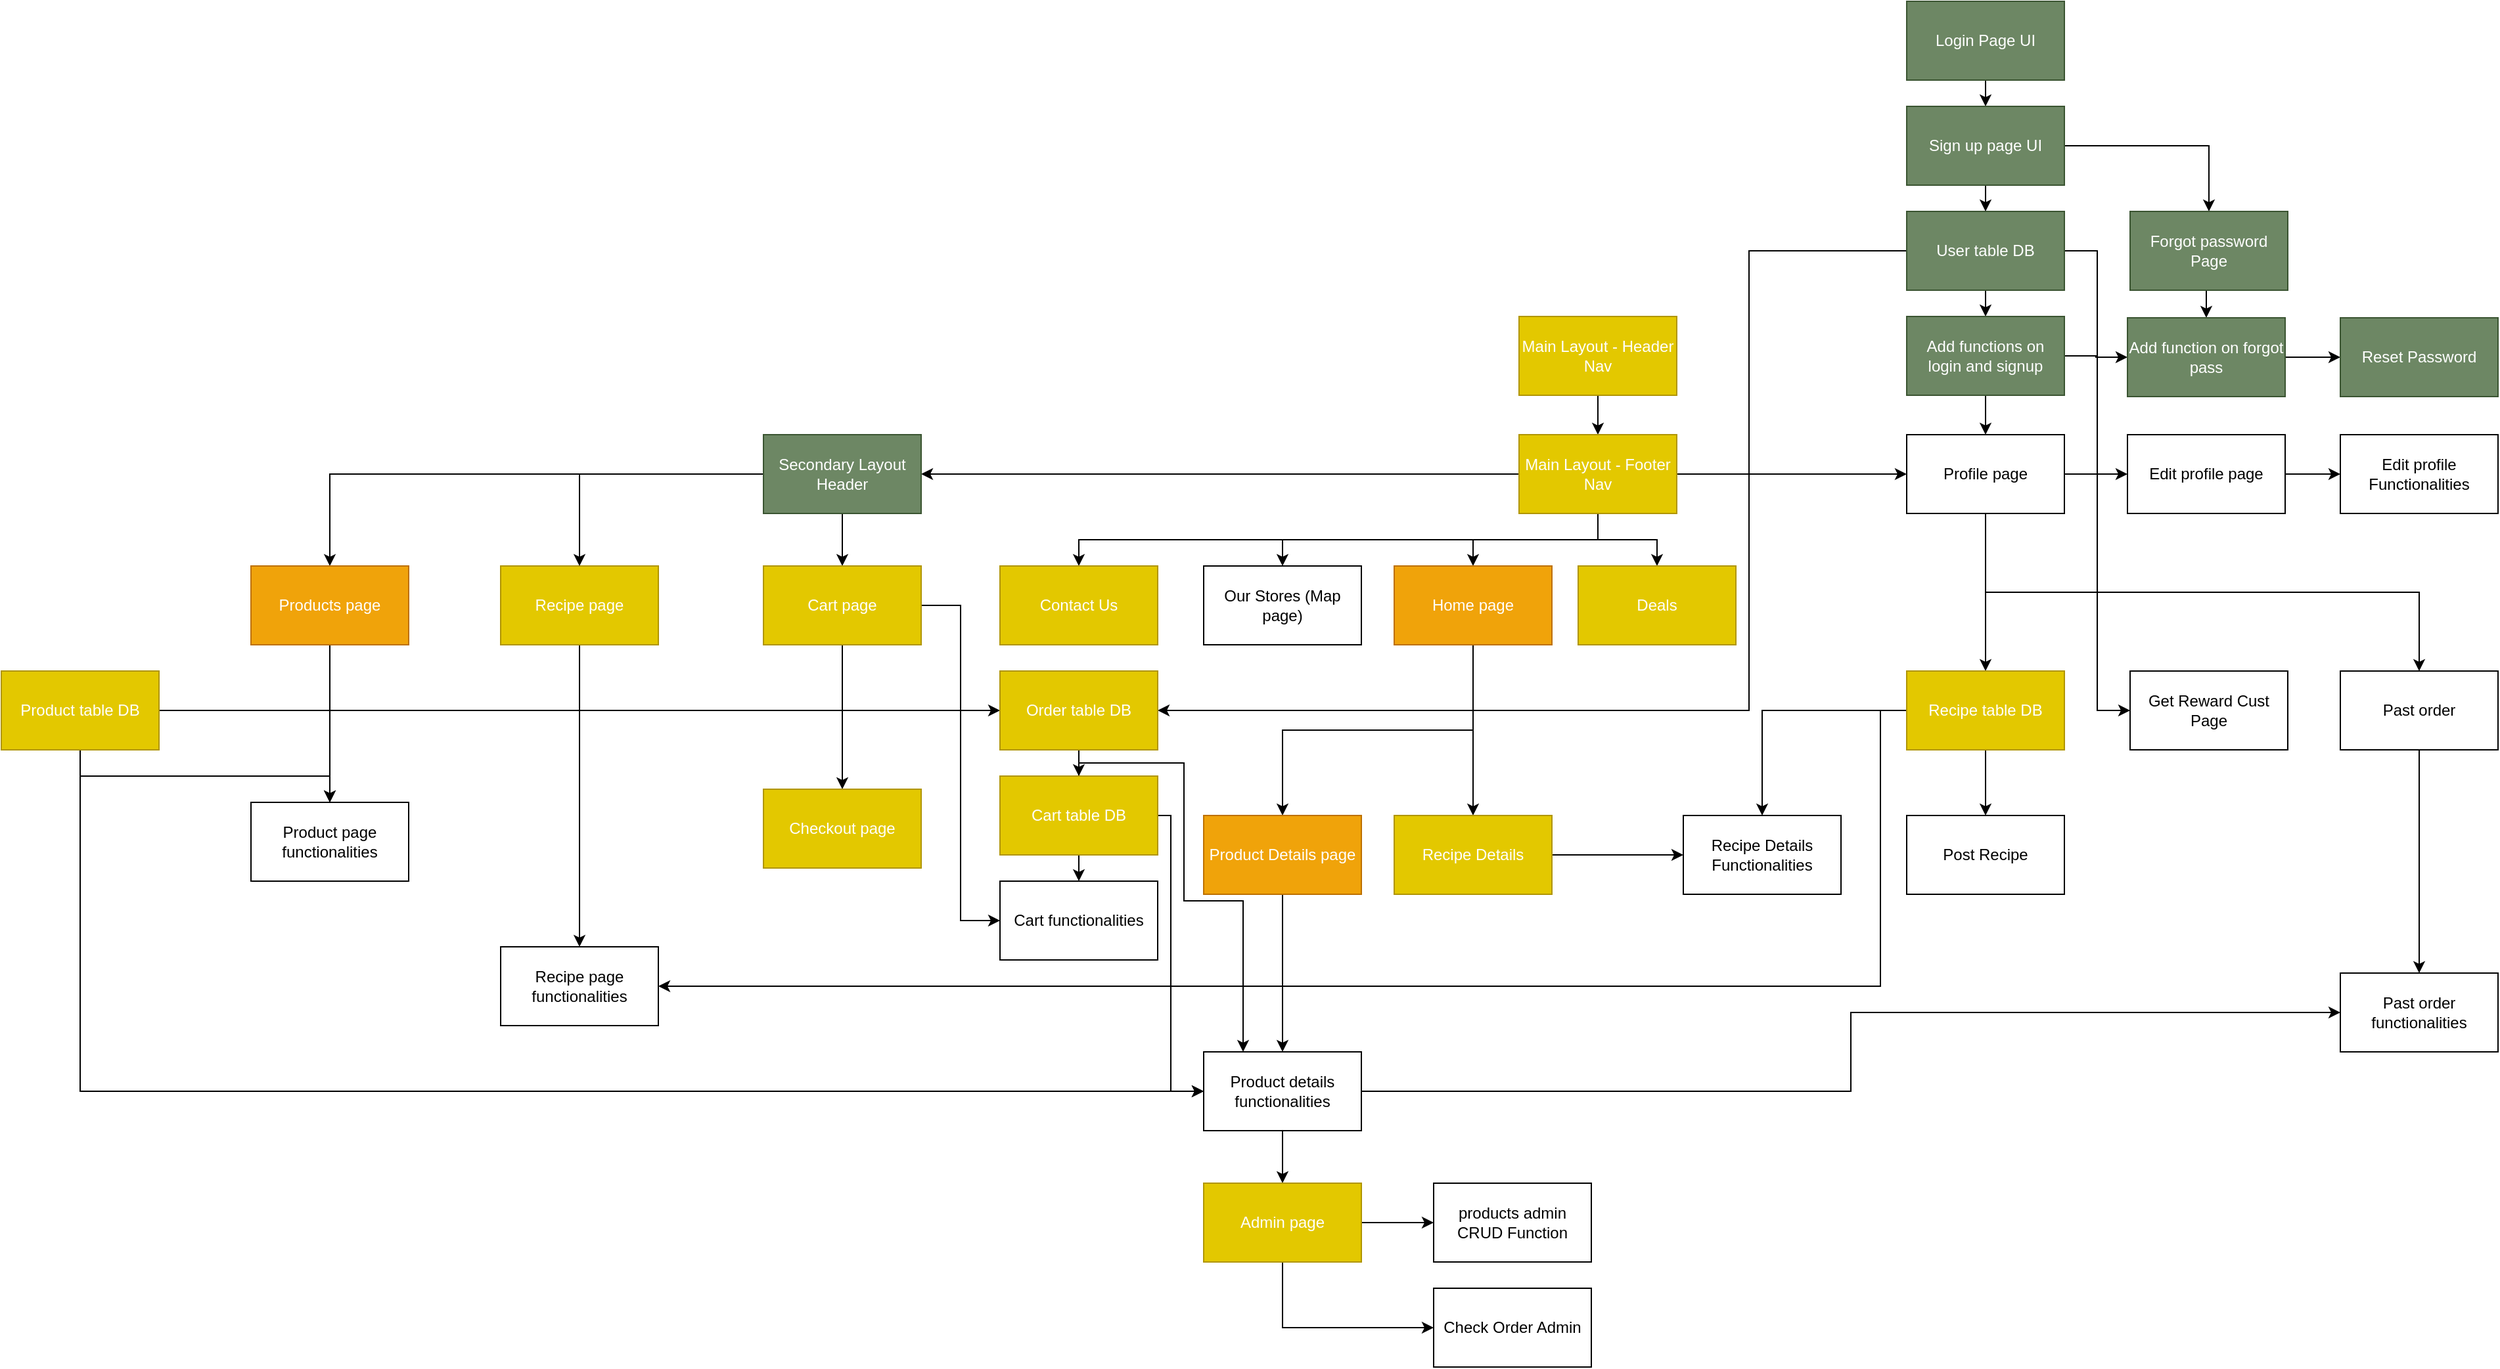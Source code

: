 <mxfile version="14.6.3" type="github">
  <diagram id="EjAZyQlA9bi8Vssz96Cd" name="Page-1">
    <mxGraphModel dx="3826" dy="1123" grid="1" gridSize="10" guides="1" tooltips="1" connect="1" arrows="1" fold="1" page="1" pageScale="1" pageWidth="850" pageHeight="1100" math="0" shadow="0">
      <root>
        <mxCell id="0" />
        <mxCell id="1" parent="0" />
        <mxCell id="7hNnC6W6OJ4gPRdMk0Qo-4" style="edgeStyle=orthogonalEdgeStyle;rounded=0;orthogonalLoop=1;jettySize=auto;html=1;exitX=0.5;exitY=1;exitDx=0;exitDy=0;" parent="1" source="7hNnC6W6OJ4gPRdMk0Qo-1" target="7hNnC6W6OJ4gPRdMk0Qo-2" edge="1">
          <mxGeometry relative="1" as="geometry" />
        </mxCell>
        <mxCell id="7hNnC6W6OJ4gPRdMk0Qo-1" value="Main Layout - Header Nav" style="rounded=0;whiteSpace=wrap;html=1;fillColor=#e3c800;strokeColor=#B09500;fontColor=#ffffff;" parent="1" vertex="1">
          <mxGeometry x="65" y="280" width="120" height="60" as="geometry" />
        </mxCell>
        <mxCell id="7hNnC6W6OJ4gPRdMk0Qo-9" style="edgeStyle=orthogonalEdgeStyle;rounded=0;orthogonalLoop=1;jettySize=auto;html=1;exitX=0.5;exitY=1;exitDx=0;exitDy=0;entryX=0.5;entryY=0;entryDx=0;entryDy=0;" parent="1" source="7hNnC6W6OJ4gPRdMk0Qo-2" target="7hNnC6W6OJ4gPRdMk0Qo-6" edge="1">
          <mxGeometry relative="1" as="geometry" />
        </mxCell>
        <mxCell id="7hNnC6W6OJ4gPRdMk0Qo-10" style="edgeStyle=orthogonalEdgeStyle;rounded=0;orthogonalLoop=1;jettySize=auto;html=1;exitX=0.5;exitY=1;exitDx=0;exitDy=0;" parent="1" source="7hNnC6W6OJ4gPRdMk0Qo-2" target="7hNnC6W6OJ4gPRdMk0Qo-7" edge="1">
          <mxGeometry relative="1" as="geometry" />
        </mxCell>
        <mxCell id="7hNnC6W6OJ4gPRdMk0Qo-11" style="edgeStyle=orthogonalEdgeStyle;rounded=0;orthogonalLoop=1;jettySize=auto;html=1;exitX=0.5;exitY=1;exitDx=0;exitDy=0;entryX=0.5;entryY=0;entryDx=0;entryDy=0;" parent="1" source="7hNnC6W6OJ4gPRdMk0Qo-2" target="7hNnC6W6OJ4gPRdMk0Qo-8" edge="1">
          <mxGeometry relative="1" as="geometry" />
        </mxCell>
        <mxCell id="7hNnC6W6OJ4gPRdMk0Qo-16" style="edgeStyle=orthogonalEdgeStyle;rounded=0;orthogonalLoop=1;jettySize=auto;html=1;exitX=1;exitY=0.5;exitDx=0;exitDy=0;entryX=0;entryY=0.5;entryDx=0;entryDy=0;" parent="1" source="7hNnC6W6OJ4gPRdMk0Qo-2" target="7hNnC6W6OJ4gPRdMk0Qo-13" edge="1">
          <mxGeometry relative="1" as="geometry" />
        </mxCell>
        <mxCell id="7hNnC6W6OJ4gPRdMk0Qo-44" style="edgeStyle=orthogonalEdgeStyle;rounded=0;orthogonalLoop=1;jettySize=auto;html=1;exitX=0;exitY=0.5;exitDx=0;exitDy=0;entryX=1;entryY=0.5;entryDx=0;entryDy=0;" parent="1" source="7hNnC6W6OJ4gPRdMk0Qo-2" target="7hNnC6W6OJ4gPRdMk0Qo-43" edge="1">
          <mxGeometry relative="1" as="geometry" />
        </mxCell>
        <mxCell id="ZZ7q-gOLCSSVIoO6FzwP-2" style="edgeStyle=orthogonalEdgeStyle;rounded=0;orthogonalLoop=1;jettySize=auto;html=1;entryX=0.5;entryY=0;entryDx=0;entryDy=0;" parent="1" source="7hNnC6W6OJ4gPRdMk0Qo-2" target="ZZ7q-gOLCSSVIoO6FzwP-1" edge="1">
          <mxGeometry relative="1" as="geometry" />
        </mxCell>
        <mxCell id="7hNnC6W6OJ4gPRdMk0Qo-2" value="Main Layout - Footer Nav" style="rounded=0;whiteSpace=wrap;html=1;fillColor=#e3c800;strokeColor=#B09500;fontColor=#ffffff;" parent="1" vertex="1">
          <mxGeometry x="65" y="370" width="120" height="60" as="geometry" />
        </mxCell>
        <mxCell id="7hNnC6W6OJ4gPRdMk0Qo-30" style="edgeStyle=orthogonalEdgeStyle;rounded=0;orthogonalLoop=1;jettySize=auto;html=1;exitX=0.5;exitY=1;exitDx=0;exitDy=0;entryX=0.5;entryY=0;entryDx=0;entryDy=0;" parent="1" source="7hNnC6W6OJ4gPRdMk0Qo-5" target="7hNnC6W6OJ4gPRdMk0Qo-26" edge="1">
          <mxGeometry relative="1" as="geometry" />
        </mxCell>
        <mxCell id="7hNnC6W6OJ4gPRdMk0Qo-5" value="Login Page UI" style="rounded=0;whiteSpace=wrap;html=1;fillColor=#6d8764;strokeColor=#3A5431;fontColor=#ffffff;" parent="1" vertex="1">
          <mxGeometry x="360" y="40" width="120" height="60" as="geometry" />
        </mxCell>
        <mxCell id="7hNnC6W6OJ4gPRdMk0Qo-14" style="edgeStyle=orthogonalEdgeStyle;rounded=0;orthogonalLoop=1;jettySize=auto;html=1;exitX=0.5;exitY=1;exitDx=0;exitDy=0;" parent="1" source="7hNnC6W6OJ4gPRdMk0Qo-6" target="7hNnC6W6OJ4gPRdMk0Qo-12" edge="1">
          <mxGeometry relative="1" as="geometry" />
        </mxCell>
        <mxCell id="7hNnC6W6OJ4gPRdMk0Qo-75" style="edgeStyle=orthogonalEdgeStyle;rounded=0;orthogonalLoop=1;jettySize=auto;html=1;exitX=0.5;exitY=1;exitDx=0;exitDy=0;entryX=0.5;entryY=0;entryDx=0;entryDy=0;" parent="1" source="7hNnC6W6OJ4gPRdMk0Qo-6" target="7hNnC6W6OJ4gPRdMk0Qo-69" edge="1">
          <mxGeometry relative="1" as="geometry" />
        </mxCell>
        <mxCell id="7hNnC6W6OJ4gPRdMk0Qo-6" value="Home page" style="rounded=0;whiteSpace=wrap;html=1;fillColor=#f0a30a;strokeColor=#BD7000;fontColor=#ffffff;" parent="1" vertex="1">
          <mxGeometry x="-30" y="470" width="120" height="60" as="geometry" />
        </mxCell>
        <mxCell id="7hNnC6W6OJ4gPRdMk0Qo-7" value="Our Stores (Map page)" style="rounded=0;whiteSpace=wrap;html=1;" parent="1" vertex="1">
          <mxGeometry x="-175" y="470" width="120" height="60" as="geometry" />
        </mxCell>
        <mxCell id="7hNnC6W6OJ4gPRdMk0Qo-8" value="Contact Us" style="rounded=0;whiteSpace=wrap;html=1;fillColor=#e3c800;strokeColor=#B09500;fontColor=#ffffff;" parent="1" vertex="1">
          <mxGeometry x="-330" y="470" width="120" height="60" as="geometry" />
        </mxCell>
        <mxCell id="7hNnC6W6OJ4gPRdMk0Qo-25" style="edgeStyle=orthogonalEdgeStyle;rounded=0;orthogonalLoop=1;jettySize=auto;html=1;exitX=1;exitY=0.5;exitDx=0;exitDy=0;entryX=0;entryY=0.5;entryDx=0;entryDy=0;" parent="1" source="7hNnC6W6OJ4gPRdMk0Qo-12" target="7hNnC6W6OJ4gPRdMk0Qo-23" edge="1">
          <mxGeometry relative="1" as="geometry" />
        </mxCell>
        <mxCell id="7hNnC6W6OJ4gPRdMk0Qo-12" value="Recipe Details" style="rounded=0;whiteSpace=wrap;html=1;fillColor=#e3c800;strokeColor=#B09500;fontColor=#ffffff;" parent="1" vertex="1">
          <mxGeometry x="-30" y="660" width="120" height="60" as="geometry" />
        </mxCell>
        <mxCell id="7hNnC6W6OJ4gPRdMk0Qo-51" value="" style="edgeStyle=orthogonalEdgeStyle;rounded=0;orthogonalLoop=1;jettySize=auto;html=1;" parent="1" source="7hNnC6W6OJ4gPRdMk0Qo-13" target="7hNnC6W6OJ4gPRdMk0Qo-50" edge="1">
          <mxGeometry relative="1" as="geometry" />
        </mxCell>
        <mxCell id="7hNnC6W6OJ4gPRdMk0Qo-59" value="" style="edgeStyle=orthogonalEdgeStyle;rounded=0;orthogonalLoop=1;jettySize=auto;html=1;" parent="1" source="7hNnC6W6OJ4gPRdMk0Qo-13" target="7hNnC6W6OJ4gPRdMk0Qo-58" edge="1">
          <mxGeometry relative="1" as="geometry" />
        </mxCell>
        <mxCell id="7hNnC6W6OJ4gPRdMk0Qo-113" style="edgeStyle=orthogonalEdgeStyle;rounded=0;orthogonalLoop=1;jettySize=auto;html=1;exitX=0.5;exitY=1;exitDx=0;exitDy=0;" parent="1" source="7hNnC6W6OJ4gPRdMk0Qo-13" target="7hNnC6W6OJ4gPRdMk0Qo-112" edge="1">
          <mxGeometry relative="1" as="geometry" />
        </mxCell>
        <mxCell id="7hNnC6W6OJ4gPRdMk0Qo-13" value="Profile page" style="rounded=0;whiteSpace=wrap;html=1;" parent="1" vertex="1">
          <mxGeometry x="360" y="370" width="120" height="60" as="geometry" />
        </mxCell>
        <mxCell id="7hNnC6W6OJ4gPRdMk0Qo-34" style="edgeStyle=orthogonalEdgeStyle;rounded=0;orthogonalLoop=1;jettySize=auto;html=1;exitX=0.5;exitY=1;exitDx=0;exitDy=0;entryX=0.5;entryY=0;entryDx=0;entryDy=0;" parent="1" source="7hNnC6W6OJ4gPRdMk0Qo-18" target="7hNnC6W6OJ4gPRdMk0Qo-33" edge="1">
          <mxGeometry relative="1" as="geometry" />
        </mxCell>
        <mxCell id="7hNnC6W6OJ4gPRdMk0Qo-84" style="edgeStyle=orthogonalEdgeStyle;rounded=0;orthogonalLoop=1;jettySize=auto;html=1;exitX=1;exitY=0.5;exitDx=0;exitDy=0;entryX=0;entryY=0.5;entryDx=0;entryDy=0;" parent="1" source="7hNnC6W6OJ4gPRdMk0Qo-18" target="7hNnC6W6OJ4gPRdMk0Qo-82" edge="1">
          <mxGeometry relative="1" as="geometry" />
        </mxCell>
        <mxCell id="7hNnC6W6OJ4gPRdMk0Qo-90" style="edgeStyle=orthogonalEdgeStyle;rounded=0;orthogonalLoop=1;jettySize=auto;html=1;exitX=0;exitY=0.5;exitDx=0;exitDy=0;entryX=1;entryY=0.5;entryDx=0;entryDy=0;" parent="1" source="7hNnC6W6OJ4gPRdMk0Qo-18" target="7hNnC6W6OJ4gPRdMk0Qo-88" edge="1">
          <mxGeometry relative="1" as="geometry">
            <Array as="points">
              <mxPoint x="240" y="230" />
              <mxPoint x="240" y="580" />
            </Array>
          </mxGeometry>
        </mxCell>
        <mxCell id="7hNnC6W6OJ4gPRdMk0Qo-18" value="User table DB" style="rounded=0;whiteSpace=wrap;html=1;fillColor=#6d8764;strokeColor=#3A5431;fontColor=#ffffff;" parent="1" vertex="1">
          <mxGeometry x="360" y="200" width="120" height="60" as="geometry" />
        </mxCell>
        <mxCell id="7hNnC6W6OJ4gPRdMk0Qo-21" value="Post Recipe" style="rounded=0;whiteSpace=wrap;html=1;" parent="1" vertex="1">
          <mxGeometry x="360" y="660" width="120" height="60" as="geometry" />
        </mxCell>
        <mxCell id="7hNnC6W6OJ4gPRdMk0Qo-23" value="Recipe Details Functionalities" style="rounded=0;whiteSpace=wrap;html=1;" parent="1" vertex="1">
          <mxGeometry x="190" y="660" width="120" height="60" as="geometry" />
        </mxCell>
        <mxCell id="7hNnC6W6OJ4gPRdMk0Qo-31" style="edgeStyle=orthogonalEdgeStyle;rounded=0;orthogonalLoop=1;jettySize=auto;html=1;exitX=0.5;exitY=1;exitDx=0;exitDy=0;entryX=0.5;entryY=0;entryDx=0;entryDy=0;" parent="1" source="7hNnC6W6OJ4gPRdMk0Qo-26" target="7hNnC6W6OJ4gPRdMk0Qo-18" edge="1">
          <mxGeometry relative="1" as="geometry" />
        </mxCell>
        <mxCell id="7hNnC6W6OJ4gPRdMk0Qo-38" style="edgeStyle=orthogonalEdgeStyle;rounded=0;orthogonalLoop=1;jettySize=auto;html=1;exitX=1;exitY=0.5;exitDx=0;exitDy=0;entryX=0.5;entryY=0;entryDx=0;entryDy=0;" parent="1" source="7hNnC6W6OJ4gPRdMk0Qo-26" target="7hNnC6W6OJ4gPRdMk0Qo-37" edge="1">
          <mxGeometry relative="1" as="geometry" />
        </mxCell>
        <mxCell id="7hNnC6W6OJ4gPRdMk0Qo-26" value="Sign up page UI" style="rounded=0;whiteSpace=wrap;html=1;fillColor=#6d8764;strokeColor=#3A5431;fontColor=#ffffff;" parent="1" vertex="1">
          <mxGeometry x="360" y="120" width="120" height="60" as="geometry" />
        </mxCell>
        <mxCell id="7hNnC6W6OJ4gPRdMk0Qo-35" style="edgeStyle=orthogonalEdgeStyle;rounded=0;orthogonalLoop=1;jettySize=auto;html=1;exitX=0.5;exitY=1;exitDx=0;exitDy=0;entryX=0.5;entryY=0;entryDx=0;entryDy=0;" parent="1" source="7hNnC6W6OJ4gPRdMk0Qo-33" target="7hNnC6W6OJ4gPRdMk0Qo-13" edge="1">
          <mxGeometry relative="1" as="geometry" />
        </mxCell>
        <mxCell id="7hNnC6W6OJ4gPRdMk0Qo-40" style="edgeStyle=orthogonalEdgeStyle;rounded=0;orthogonalLoop=1;jettySize=auto;html=1;exitX=1;exitY=0.5;exitDx=0;exitDy=0;entryX=0;entryY=0.5;entryDx=0;entryDy=0;" parent="1" source="7hNnC6W6OJ4gPRdMk0Qo-33" target="7hNnC6W6OJ4gPRdMk0Qo-39" edge="1">
          <mxGeometry relative="1" as="geometry" />
        </mxCell>
        <mxCell id="7hNnC6W6OJ4gPRdMk0Qo-33" value="Add functions on login and signup" style="rounded=0;whiteSpace=wrap;html=1;fillColor=#6d8764;strokeColor=#3A5431;fontColor=#ffffff;" parent="1" vertex="1">
          <mxGeometry x="360" y="280" width="120" height="60" as="geometry" />
        </mxCell>
        <mxCell id="7hNnC6W6OJ4gPRdMk0Qo-41" style="edgeStyle=orthogonalEdgeStyle;rounded=0;orthogonalLoop=1;jettySize=auto;html=1;exitX=0.5;exitY=1;exitDx=0;exitDy=0;entryX=0.5;entryY=0;entryDx=0;entryDy=0;" parent="1" source="7hNnC6W6OJ4gPRdMk0Qo-37" target="7hNnC6W6OJ4gPRdMk0Qo-39" edge="1">
          <mxGeometry relative="1" as="geometry" />
        </mxCell>
        <mxCell id="7hNnC6W6OJ4gPRdMk0Qo-37" value="Forgot password Page" style="rounded=0;whiteSpace=wrap;html=1;fillColor=#6d8764;strokeColor=#3A5431;fontColor=#ffffff;" parent="1" vertex="1">
          <mxGeometry x="530" y="200" width="120" height="60" as="geometry" />
        </mxCell>
        <mxCell id="hnviC36DDv1_36C_1hTz-2" value="" style="edgeStyle=orthogonalEdgeStyle;rounded=0;orthogonalLoop=1;jettySize=auto;html=1;" parent="1" source="7hNnC6W6OJ4gPRdMk0Qo-39" target="hnviC36DDv1_36C_1hTz-1" edge="1">
          <mxGeometry relative="1" as="geometry" />
        </mxCell>
        <mxCell id="7hNnC6W6OJ4gPRdMk0Qo-39" value="Add function on forgot pass" style="rounded=0;whiteSpace=wrap;html=1;fillColor=#6d8764;strokeColor=#3A5431;fontColor=#ffffff;" parent="1" vertex="1">
          <mxGeometry x="528" y="281" width="120" height="60" as="geometry" />
        </mxCell>
        <mxCell id="7hNnC6W6OJ4gPRdMk0Qo-55" value="" style="edgeStyle=orthogonalEdgeStyle;rounded=0;orthogonalLoop=1;jettySize=auto;html=1;" parent="1" source="7hNnC6W6OJ4gPRdMk0Qo-42" target="7hNnC6W6OJ4gPRdMk0Qo-54" edge="1">
          <mxGeometry relative="1" as="geometry" />
        </mxCell>
        <mxCell id="7hNnC6W6OJ4gPRdMk0Qo-42" value="Recipe page" style="rounded=0;whiteSpace=wrap;html=1;fillColor=#e3c800;strokeColor=#B09500;fontColor=#ffffff;" parent="1" vertex="1">
          <mxGeometry x="-710" y="470" width="120" height="60" as="geometry" />
        </mxCell>
        <mxCell id="7hNnC6W6OJ4gPRdMk0Qo-46" value="" style="edgeStyle=orthogonalEdgeStyle;rounded=0;orthogonalLoop=1;jettySize=auto;html=1;" parent="1" source="7hNnC6W6OJ4gPRdMk0Qo-43" target="7hNnC6W6OJ4gPRdMk0Qo-42" edge="1">
          <mxGeometry relative="1" as="geometry" />
        </mxCell>
        <mxCell id="7hNnC6W6OJ4gPRdMk0Qo-63" style="edgeStyle=orthogonalEdgeStyle;rounded=0;orthogonalLoop=1;jettySize=auto;html=1;entryX=0.5;entryY=0;entryDx=0;entryDy=0;" parent="1" source="7hNnC6W6OJ4gPRdMk0Qo-43" target="7hNnC6W6OJ4gPRdMk0Qo-62" edge="1">
          <mxGeometry relative="1" as="geometry" />
        </mxCell>
        <mxCell id="7hNnC6W6OJ4gPRdMk0Qo-74" style="edgeStyle=orthogonalEdgeStyle;rounded=0;orthogonalLoop=1;jettySize=auto;html=1;exitX=0;exitY=0.5;exitDx=0;exitDy=0;entryX=0.5;entryY=0;entryDx=0;entryDy=0;" parent="1" source="7hNnC6W6OJ4gPRdMk0Qo-43" target="7hNnC6W6OJ4gPRdMk0Qo-68" edge="1">
          <mxGeometry relative="1" as="geometry" />
        </mxCell>
        <mxCell id="7hNnC6W6OJ4gPRdMk0Qo-43" value="Secondary Layout Header" style="rounded=0;whiteSpace=wrap;html=1;fillColor=#6d8764;strokeColor=#3A5431;fontColor=#ffffff;" parent="1" vertex="1">
          <mxGeometry x="-510" y="370" width="120" height="60" as="geometry" />
        </mxCell>
        <mxCell id="7hNnC6W6OJ4gPRdMk0Qo-52" value="" style="edgeStyle=orthogonalEdgeStyle;rounded=0;orthogonalLoop=1;jettySize=auto;html=1;" parent="1" source="7hNnC6W6OJ4gPRdMk0Qo-50" target="7hNnC6W6OJ4gPRdMk0Qo-21" edge="1">
          <mxGeometry relative="1" as="geometry" />
        </mxCell>
        <mxCell id="7hNnC6W6OJ4gPRdMk0Qo-53" style="edgeStyle=orthogonalEdgeStyle;rounded=0;orthogonalLoop=1;jettySize=auto;html=1;exitX=0;exitY=0.5;exitDx=0;exitDy=0;" parent="1" source="7hNnC6W6OJ4gPRdMk0Qo-50" target="7hNnC6W6OJ4gPRdMk0Qo-23" edge="1">
          <mxGeometry relative="1" as="geometry" />
        </mxCell>
        <mxCell id="7hNnC6W6OJ4gPRdMk0Qo-56" style="edgeStyle=orthogonalEdgeStyle;rounded=0;orthogonalLoop=1;jettySize=auto;html=1;exitX=0;exitY=0.5;exitDx=0;exitDy=0;entryX=1;entryY=0.5;entryDx=0;entryDy=0;" parent="1" source="7hNnC6W6OJ4gPRdMk0Qo-50" target="7hNnC6W6OJ4gPRdMk0Qo-54" edge="1">
          <mxGeometry relative="1" as="geometry">
            <Array as="points">
              <mxPoint x="340" y="580" />
              <mxPoint x="340" y="790" />
            </Array>
          </mxGeometry>
        </mxCell>
        <mxCell id="7hNnC6W6OJ4gPRdMk0Qo-50" value="Recipe table DB" style="rounded=0;whiteSpace=wrap;html=1;fillColor=#e3c800;strokeColor=#B09500;fontColor=#ffffff;" parent="1" vertex="1">
          <mxGeometry x="360" y="550" width="120" height="60" as="geometry" />
        </mxCell>
        <mxCell id="7hNnC6W6OJ4gPRdMk0Qo-54" value="Recipe page functionalities" style="rounded=0;whiteSpace=wrap;html=1;" parent="1" vertex="1">
          <mxGeometry x="-710" y="760" width="120" height="60" as="geometry" />
        </mxCell>
        <mxCell id="7hNnC6W6OJ4gPRdMk0Qo-61" value="" style="edgeStyle=orthogonalEdgeStyle;rounded=0;orthogonalLoop=1;jettySize=auto;html=1;" parent="1" source="7hNnC6W6OJ4gPRdMk0Qo-58" target="7hNnC6W6OJ4gPRdMk0Qo-60" edge="1">
          <mxGeometry relative="1" as="geometry" />
        </mxCell>
        <mxCell id="7hNnC6W6OJ4gPRdMk0Qo-58" value="Edit profile page" style="rounded=0;whiteSpace=wrap;html=1;" parent="1" vertex="1">
          <mxGeometry x="528" y="370" width="120" height="60" as="geometry" />
        </mxCell>
        <mxCell id="7hNnC6W6OJ4gPRdMk0Qo-60" value="Edit profile Functionalities" style="rounded=0;whiteSpace=wrap;html=1;" parent="1" vertex="1">
          <mxGeometry x="690" y="370" width="120" height="60" as="geometry" />
        </mxCell>
        <mxCell id="7hNnC6W6OJ4gPRdMk0Qo-67" style="edgeStyle=orthogonalEdgeStyle;rounded=0;orthogonalLoop=1;jettySize=auto;html=1;exitX=0.5;exitY=1;exitDx=0;exitDy=0;" parent="1" source="7hNnC6W6OJ4gPRdMk0Qo-62" target="7hNnC6W6OJ4gPRdMk0Qo-66" edge="1">
          <mxGeometry relative="1" as="geometry" />
        </mxCell>
        <mxCell id="7hNnC6W6OJ4gPRdMk0Qo-78" style="edgeStyle=orthogonalEdgeStyle;rounded=0;orthogonalLoop=1;jettySize=auto;html=1;exitX=1;exitY=0.5;exitDx=0;exitDy=0;entryX=0;entryY=0.5;entryDx=0;entryDy=0;" parent="1" source="7hNnC6W6OJ4gPRdMk0Qo-62" target="7hNnC6W6OJ4gPRdMk0Qo-77" edge="1">
          <mxGeometry relative="1" as="geometry" />
        </mxCell>
        <mxCell id="7hNnC6W6OJ4gPRdMk0Qo-62" value="Cart page" style="rounded=0;whiteSpace=wrap;html=1;fillColor=#e3c800;strokeColor=#B09500;fontColor=#ffffff;" parent="1" vertex="1">
          <mxGeometry x="-510" y="470" width="120" height="60" as="geometry" />
        </mxCell>
        <mxCell id="7hNnC6W6OJ4gPRdMk0Qo-66" value="Checkout page" style="rounded=0;whiteSpace=wrap;html=1;fillColor=#e3c800;strokeColor=#B09500;fontColor=#ffffff;" parent="1" vertex="1">
          <mxGeometry x="-510" y="640" width="120" height="60" as="geometry" />
        </mxCell>
        <mxCell id="7hNnC6W6OJ4gPRdMk0Qo-87" value="" style="edgeStyle=orthogonalEdgeStyle;rounded=0;orthogonalLoop=1;jettySize=auto;html=1;" parent="1" source="7hNnC6W6OJ4gPRdMk0Qo-68" target="7hNnC6W6OJ4gPRdMk0Qo-72" edge="1">
          <mxGeometry relative="1" as="geometry" />
        </mxCell>
        <mxCell id="7hNnC6W6OJ4gPRdMk0Qo-68" value="Products page" style="rounded=0;whiteSpace=wrap;html=1;fillColor=#f0a30a;strokeColor=#BD7000;fontColor=#ffffff;" parent="1" vertex="1">
          <mxGeometry x="-900" y="470" width="120" height="60" as="geometry" />
        </mxCell>
        <mxCell id="7hNnC6W6OJ4gPRdMk0Qo-71" style="edgeStyle=orthogonalEdgeStyle;rounded=0;orthogonalLoop=1;jettySize=auto;html=1;exitX=0.5;exitY=1;exitDx=0;exitDy=0;entryX=0.5;entryY=0;entryDx=0;entryDy=0;" parent="1" source="7hNnC6W6OJ4gPRdMk0Qo-69" target="7hNnC6W6OJ4gPRdMk0Qo-70" edge="1">
          <mxGeometry relative="1" as="geometry" />
        </mxCell>
        <mxCell id="7hNnC6W6OJ4gPRdMk0Qo-69" value="Product Details page" style="rounded=0;whiteSpace=wrap;html=1;fillColor=#f0a30a;strokeColor=#BD7000;fontColor=#ffffff;" parent="1" vertex="1">
          <mxGeometry x="-175" y="660" width="120" height="60" as="geometry" />
        </mxCell>
        <mxCell id="7hNnC6W6OJ4gPRdMk0Qo-107" style="edgeStyle=orthogonalEdgeStyle;rounded=0;orthogonalLoop=1;jettySize=auto;html=1;exitX=0.5;exitY=1;exitDx=0;exitDy=0;entryX=0.5;entryY=0;entryDx=0;entryDy=0;" parent="1" source="7hNnC6W6OJ4gPRdMk0Qo-70" target="7hNnC6W6OJ4gPRdMk0Qo-106" edge="1">
          <mxGeometry relative="1" as="geometry" />
        </mxCell>
        <mxCell id="7hNnC6W6OJ4gPRdMk0Qo-115" style="edgeStyle=orthogonalEdgeStyle;rounded=0;orthogonalLoop=1;jettySize=auto;html=1;exitX=1;exitY=0.5;exitDx=0;exitDy=0;entryX=0;entryY=0.5;entryDx=0;entryDy=0;" parent="1" source="7hNnC6W6OJ4gPRdMk0Qo-70" target="7hNnC6W6OJ4gPRdMk0Qo-114" edge="1">
          <mxGeometry relative="1" as="geometry" />
        </mxCell>
        <mxCell id="7hNnC6W6OJ4gPRdMk0Qo-70" value="Product details functionalities" style="rounded=0;whiteSpace=wrap;html=1;" parent="1" vertex="1">
          <mxGeometry x="-175" y="840" width="120" height="60" as="geometry" />
        </mxCell>
        <mxCell id="7hNnC6W6OJ4gPRdMk0Qo-72" value="Product page functionalities" style="rounded=0;whiteSpace=wrap;html=1;" parent="1" vertex="1">
          <mxGeometry x="-900" y="650" width="120" height="60" as="geometry" />
        </mxCell>
        <mxCell id="7hNnC6W6OJ4gPRdMk0Qo-79" style="edgeStyle=orthogonalEdgeStyle;rounded=0;orthogonalLoop=1;jettySize=auto;html=1;exitX=0.5;exitY=1;exitDx=0;exitDy=0;entryX=0.5;entryY=0;entryDx=0;entryDy=0;" parent="1" source="7hNnC6W6OJ4gPRdMk0Qo-73" target="7hNnC6W6OJ4gPRdMk0Qo-72" edge="1">
          <mxGeometry relative="1" as="geometry" />
        </mxCell>
        <mxCell id="7hNnC6W6OJ4gPRdMk0Qo-85" style="edgeStyle=orthogonalEdgeStyle;rounded=0;orthogonalLoop=1;jettySize=auto;html=1;exitX=0.5;exitY=1;exitDx=0;exitDy=0;entryX=0;entryY=0.5;entryDx=0;entryDy=0;" parent="1" source="7hNnC6W6OJ4gPRdMk0Qo-73" target="7hNnC6W6OJ4gPRdMk0Qo-70" edge="1">
          <mxGeometry relative="1" as="geometry" />
        </mxCell>
        <mxCell id="7hNnC6W6OJ4gPRdMk0Qo-89" style="edgeStyle=orthogonalEdgeStyle;rounded=0;orthogonalLoop=1;jettySize=auto;html=1;exitX=1;exitY=0.5;exitDx=0;exitDy=0;" parent="1" source="7hNnC6W6OJ4gPRdMk0Qo-73" target="7hNnC6W6OJ4gPRdMk0Qo-88" edge="1">
          <mxGeometry relative="1" as="geometry" />
        </mxCell>
        <mxCell id="7hNnC6W6OJ4gPRdMk0Qo-73" value="Product table DB" style="rounded=0;whiteSpace=wrap;html=1;fillColor=#e3c800;strokeColor=#B09500;fontColor=#ffffff;" parent="1" vertex="1">
          <mxGeometry x="-1090" y="550" width="120" height="60" as="geometry" />
        </mxCell>
        <mxCell id="7hNnC6W6OJ4gPRdMk0Qo-77" value="Cart functionalities" style="rounded=0;whiteSpace=wrap;html=1;" parent="1" vertex="1">
          <mxGeometry x="-330" y="710" width="120" height="60" as="geometry" />
        </mxCell>
        <mxCell id="7hNnC6W6OJ4gPRdMk0Qo-82" value="Get Reward Cust Page" style="rounded=0;whiteSpace=wrap;html=1;" parent="1" vertex="1">
          <mxGeometry x="530" y="550" width="120" height="60" as="geometry" />
        </mxCell>
        <mxCell id="7hNnC6W6OJ4gPRdMk0Qo-94" style="edgeStyle=orthogonalEdgeStyle;rounded=0;orthogonalLoop=1;jettySize=auto;html=1;exitX=0.5;exitY=1;exitDx=0;exitDy=0;entryX=0.25;entryY=0;entryDx=0;entryDy=0;" parent="1" source="7hNnC6W6OJ4gPRdMk0Qo-88" target="7hNnC6W6OJ4gPRdMk0Qo-70" edge="1">
          <mxGeometry relative="1" as="geometry">
            <Array as="points">
              <mxPoint x="-270" y="620" />
              <mxPoint x="-190" y="620" />
              <mxPoint x="-190" y="725" />
              <mxPoint x="-145" y="725" />
            </Array>
          </mxGeometry>
        </mxCell>
        <mxCell id="7hNnC6W6OJ4gPRdMk0Qo-97" style="edgeStyle=orthogonalEdgeStyle;rounded=0;orthogonalLoop=1;jettySize=auto;html=1;exitX=0.5;exitY=1;exitDx=0;exitDy=0;" parent="1" source="7hNnC6W6OJ4gPRdMk0Qo-88" target="7hNnC6W6OJ4gPRdMk0Qo-95" edge="1">
          <mxGeometry relative="1" as="geometry" />
        </mxCell>
        <mxCell id="7hNnC6W6OJ4gPRdMk0Qo-88" value="Order table DB" style="rounded=0;whiteSpace=wrap;html=1;fillColor=#e3c800;strokeColor=#B09500;fontColor=#ffffff;" parent="1" vertex="1">
          <mxGeometry x="-330" y="550" width="120" height="60" as="geometry" />
        </mxCell>
        <mxCell id="7hNnC6W6OJ4gPRdMk0Qo-96" style="edgeStyle=orthogonalEdgeStyle;rounded=0;orthogonalLoop=1;jettySize=auto;html=1;exitX=1;exitY=0.5;exitDx=0;exitDy=0;entryX=0;entryY=0.5;entryDx=0;entryDy=0;" parent="1" source="7hNnC6W6OJ4gPRdMk0Qo-95" target="7hNnC6W6OJ4gPRdMk0Qo-70" edge="1">
          <mxGeometry relative="1" as="geometry">
            <Array as="points">
              <mxPoint x="-200" y="660" />
              <mxPoint x="-200" y="870" />
            </Array>
          </mxGeometry>
        </mxCell>
        <mxCell id="7hNnC6W6OJ4gPRdMk0Qo-98" style="edgeStyle=orthogonalEdgeStyle;rounded=0;orthogonalLoop=1;jettySize=auto;html=1;exitX=0.5;exitY=1;exitDx=0;exitDy=0;entryX=0.5;entryY=0;entryDx=0;entryDy=0;" parent="1" source="7hNnC6W6OJ4gPRdMk0Qo-95" target="7hNnC6W6OJ4gPRdMk0Qo-77" edge="1">
          <mxGeometry relative="1" as="geometry" />
        </mxCell>
        <mxCell id="7hNnC6W6OJ4gPRdMk0Qo-95" value="Cart table DB" style="rounded=0;whiteSpace=wrap;html=1;fillColor=#e3c800;strokeColor=#B09500;fontColor=#ffffff;" parent="1" vertex="1">
          <mxGeometry x="-330" y="630" width="120" height="60" as="geometry" />
        </mxCell>
        <mxCell id="7hNnC6W6OJ4gPRdMk0Qo-109" value="" style="edgeStyle=orthogonalEdgeStyle;rounded=0;orthogonalLoop=1;jettySize=auto;html=1;" parent="1" source="7hNnC6W6OJ4gPRdMk0Qo-106" target="7hNnC6W6OJ4gPRdMk0Qo-108" edge="1">
          <mxGeometry relative="1" as="geometry" />
        </mxCell>
        <mxCell id="7hNnC6W6OJ4gPRdMk0Qo-111" style="edgeStyle=orthogonalEdgeStyle;rounded=0;orthogonalLoop=1;jettySize=auto;html=1;exitX=0.5;exitY=1;exitDx=0;exitDy=0;entryX=0;entryY=0.5;entryDx=0;entryDy=0;" parent="1" source="7hNnC6W6OJ4gPRdMk0Qo-106" target="7hNnC6W6OJ4gPRdMk0Qo-110" edge="1">
          <mxGeometry relative="1" as="geometry" />
        </mxCell>
        <mxCell id="7hNnC6W6OJ4gPRdMk0Qo-106" value="Admin page" style="rounded=0;whiteSpace=wrap;html=1;fillColor=#e3c800;strokeColor=#B09500;fontColor=#ffffff;" parent="1" vertex="1">
          <mxGeometry x="-175" y="940" width="120" height="60" as="geometry" />
        </mxCell>
        <mxCell id="7hNnC6W6OJ4gPRdMk0Qo-108" value="products admin CRUD Function" style="rounded=0;whiteSpace=wrap;html=1;" parent="1" vertex="1">
          <mxGeometry y="940" width="120" height="60" as="geometry" />
        </mxCell>
        <mxCell id="7hNnC6W6OJ4gPRdMk0Qo-110" value="Check Order Admin" style="rounded=0;whiteSpace=wrap;html=1;" parent="1" vertex="1">
          <mxGeometry y="1020" width="120" height="60" as="geometry" />
        </mxCell>
        <mxCell id="7hNnC6W6OJ4gPRdMk0Qo-116" style="edgeStyle=orthogonalEdgeStyle;rounded=0;orthogonalLoop=1;jettySize=auto;html=1;exitX=0.5;exitY=1;exitDx=0;exitDy=0;" parent="1" source="7hNnC6W6OJ4gPRdMk0Qo-112" target="7hNnC6W6OJ4gPRdMk0Qo-114" edge="1">
          <mxGeometry relative="1" as="geometry" />
        </mxCell>
        <mxCell id="7hNnC6W6OJ4gPRdMk0Qo-112" value="Past order" style="rounded=0;whiteSpace=wrap;html=1;" parent="1" vertex="1">
          <mxGeometry x="690" y="550" width="120" height="60" as="geometry" />
        </mxCell>
        <mxCell id="7hNnC6W6OJ4gPRdMk0Qo-114" value="Past order functionalities" style="rounded=0;whiteSpace=wrap;html=1;" parent="1" vertex="1">
          <mxGeometry x="690" y="780" width="120" height="60" as="geometry" />
        </mxCell>
        <mxCell id="ZZ7q-gOLCSSVIoO6FzwP-1" value="Deals" style="rounded=0;whiteSpace=wrap;html=1;fillColor=#e3c800;strokeColor=#B09500;fontColor=#ffffff;" parent="1" vertex="1">
          <mxGeometry x="110" y="470" width="120" height="60" as="geometry" />
        </mxCell>
        <mxCell id="hnviC36DDv1_36C_1hTz-1" value="Reset Password" style="rounded=0;whiteSpace=wrap;html=1;fillColor=#6d8764;strokeColor=#3A5431;fontColor=#ffffff;" parent="1" vertex="1">
          <mxGeometry x="690" y="281" width="120" height="60" as="geometry" />
        </mxCell>
      </root>
    </mxGraphModel>
  </diagram>
</mxfile>
